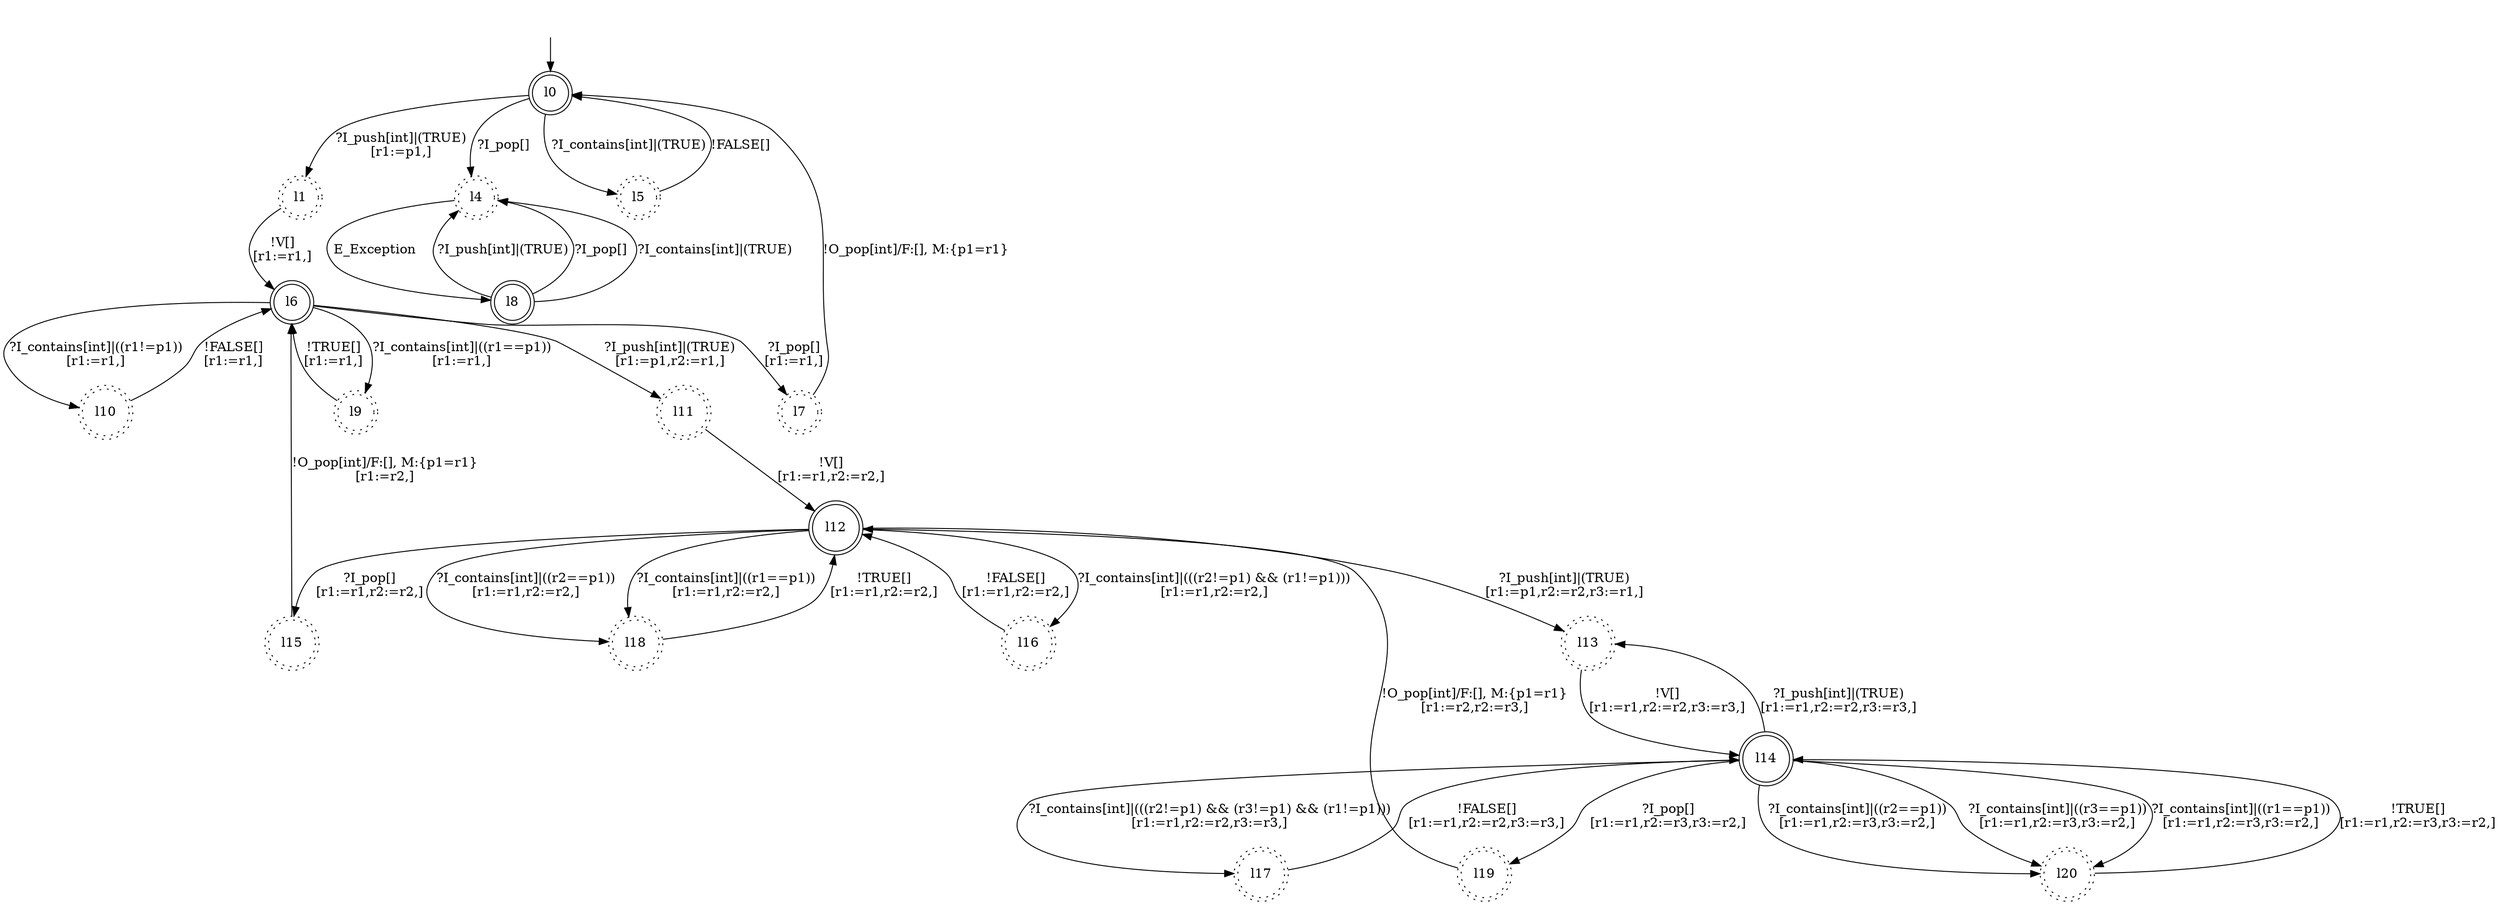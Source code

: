 digraph RA {
"" [shape=none,label=<>]
"l0" [shape=doublecircle ,style=solid]
"l1" [shape=doublecircle ,style=dotted]
"l4" [shape=doublecircle ,style=dotted]
"l5" [shape=doublecircle ,style=dotted]
"l6" [shape=doublecircle ,style=solid]
"l7" [shape=doublecircle ,style=dotted]
"l8" [shape=doublecircle ,style=solid]
"l9" [shape=doublecircle ,style=dotted]
"l10" [shape=doublecircle ,style=dotted]
"l11" [shape=doublecircle ,style=dotted]
"l12" [shape=doublecircle ,style=solid]
"l13" [shape=doublecircle ,style=dotted]
"l14" [shape=doublecircle ,style=solid]
"l15" [shape=doublecircle ,style=dotted]
"l16" [shape=doublecircle ,style=dotted]
"l17" [shape=doublecircle ,style=dotted]
"l18" [shape=doublecircle ,style=dotted]
"l19" [shape=doublecircle ,style=dotted]
"l20" [shape=doublecircle ,style=dotted]
"" -> "l0"
"l0" -> "l1" [label=<?I_push[int]|(TRUE)<BR />[r1:=p1,]>]
"l0" -> "l4" [label=<?I_pop[]>]
"l0" -> "l5" [label=<?I_contains[int]|(TRUE)>]
"l1" -> "l6" [label=<!V[]<BR />[r1:=r1,]>]
"l4" -> "l8" [label=<E_Exception>]
"l5" -> "l0" [label=<!FALSE[]>]
"l6" -> "l7" [label=<?I_pop[]<BR />[r1:=r1,]>]
"l6" -> "l9" [label=<?I_contains[int]|((r1==p1))<BR />[r1:=r1,]>]
"l6" -> "l10" [label=<?I_contains[int]|((r1!=p1))<BR />[r1:=r1,]>]
"l6" -> "l11" [label=<?I_push[int]|(TRUE)<BR />[r1:=p1,r2:=r1,]>]
"l7" -> "l0" [label=<!O_pop[int]/F:[], M:{p1=r1}>]
"l8" -> "l4" [label=<?I_push[int]|(TRUE)>]
"l8" -> "l4" [label=<?I_pop[]>]
"l8" -> "l4" [label=<?I_contains[int]|(TRUE)>]
"l9" -> "l6" [label=<!TRUE[]<BR />[r1:=r1,]>]
"l10" -> "l6" [label=<!FALSE[]<BR />[r1:=r1,]>]
"l11" -> "l12" [label=<!V[]<BR />[r1:=r1,r2:=r2,]>]
"l12" -> "l13" [label=<?I_push[int]|(TRUE)<BR />[r1:=p1,r2:=r2,r3:=r1,]>]
"l12" -> "l15" [label=<?I_pop[]<BR />[r1:=r1,r2:=r2,]>]
"l12" -> "l16" [label=<?I_contains[int]|(((r2!=p1) &amp;&amp; (r1!=p1)))<BR />[r1:=r1,r2:=r2,]>]
"l12" -> "l18" [label=<?I_contains[int]|((r2==p1))<BR />[r1:=r1,r2:=r2,]>]
"l12" -> "l18" [label=<?I_contains[int]|((r1==p1))<BR />[r1:=r1,r2:=r2,]>]
"l13" -> "l14" [label=<!V[]<BR />[r1:=r1,r2:=r2,r3:=r3,]>]
"l14" -> "l13" [label=<?I_push[int]|(TRUE)<BR />[r1:=r1,r2:=r2,r3:=r3,]>]
"l14" -> "l17" [label=<?I_contains[int]|(((r2!=p1) &amp;&amp; (r3!=p1) &amp;&amp; (r1!=p1)))<BR />[r1:=r1,r2:=r2,r3:=r3,]>]
"l14" -> "l20" [label=<?I_contains[int]|((r2==p1))<BR />[r1:=r1,r2:=r3,r3:=r2,]>]
"l14" -> "l20" [label=<?I_contains[int]|((r3==p1))<BR />[r1:=r1,r2:=r3,r3:=r2,]>]
"l14" -> "l20" [label=<?I_contains[int]|((r1==p1))<BR />[r1:=r1,r2:=r3,r3:=r2,]>]
"l14" -> "l19" [label=<?I_pop[]<BR />[r1:=r1,r2:=r3,r3:=r2,]>]
"l15" -> "l6" [label=<!O_pop[int]/F:[], M:{p1=r1}<BR />[r1:=r2,]>]
"l16" -> "l12" [label=<!FALSE[]<BR />[r1:=r1,r2:=r2,]>]
"l17" -> "l14" [label=<!FALSE[]<BR />[r1:=r1,r2:=r2,r3:=r3,]>]
"l18" -> "l12" [label=<!TRUE[]<BR />[r1:=r1,r2:=r2,]>]
"l19" -> "l12" [label=<!O_pop[int]/F:[], M:{p1=r1}<BR />[r1:=r2,r2:=r3,]>]
"l20" -> "l14" [label=<!TRUE[]<BR />[r1:=r1,r2:=r3,r3:=r2,]>]
}
